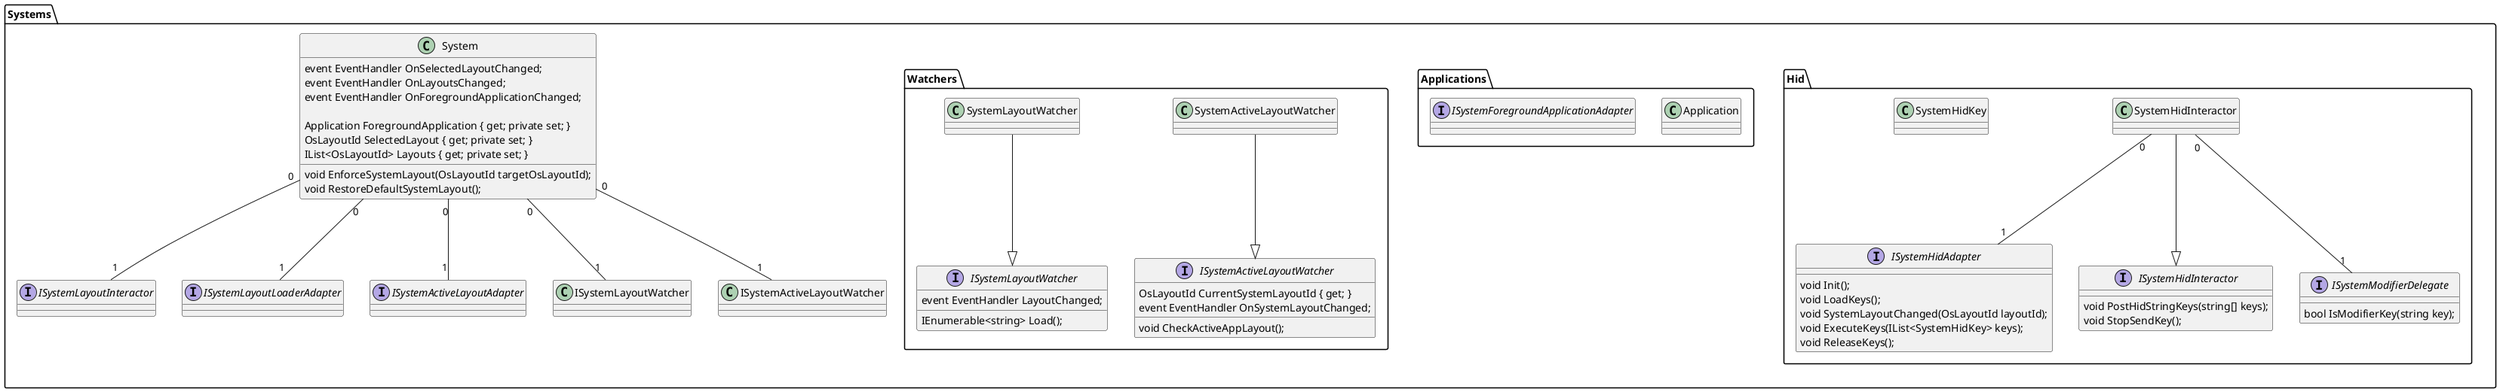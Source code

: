 @startuml

    together {
        
        package Systems {

            interface ISystemLayoutInteractor {

            }

            interface ISystemLayoutLoaderAdapter {

            }

            interface ISystemActiveLayoutAdapter {

            }

            class System {

                event EventHandler OnSelectedLayoutChanged;
                event EventHandler OnLayoutsChanged;
                event EventHandler OnForegroundApplicationChanged;

                Application ForegroundApplication { get; private set; }
                OsLayoutId SelectedLayout { get; private set; }
                IList<OsLayoutId> Layouts { get; private set; }

                void EnforceSystemLayout(OsLayoutId targetOsLayoutId);
                void RestoreDefaultSystemLayout();

            }

            System "0" -- "1" ISystemLayoutLoaderAdapter
            System "0" -- "1" ISystemActiveLayoutAdapter
            System "0" -- "1" ISystemLayoutWatcher
            System "0" -- "1" ISystemActiveLayoutWatcher
            System "0" -- "1" ISystemLayoutInteractor

            together {

                package Hid {

                    interface ISystemHidAdapter {
                        void Init();
                        void LoadKeys();
                        void SystemLayoutChanged(OsLayoutId layoutId);
                        void ExecuteKeys(IList<SystemHidKey> keys);
                        void ReleaseKeys();
                    }

                    interface ISystemHidInteractor {
                        void PostHidStringKeys(string[] keys);
                        void StopSendKey();
                    }

                    interface ISystemModifierDelegate {
                        bool IsModifierKey(string key);
                    }

                    class SystemHidInteractor {
                        
                    }

                    class SystemHidKey {

                    }

                    SystemHidInteractor --|> ISystemHidInteractor
                    SystemHidInteractor "0" -- "1" ISystemHidAdapter
                    SystemHidInteractor "0" -- "1" ISystemModifierDelegate

                }

            }

            together {

                package Applications {

                    class Application {

                    }

                    interface ISystemForegroundApplicationAdapter {

                    }

                }

            }

            together {

                package Watchers {

                    interface ISystemActiveLayoutWatcher {
                        OsLayoutId CurrentSystemLayoutId { get; }
                        event EventHandler OnSystemLayoutChanged;
                        void CheckActiveAppLayout();
                    }

                    interface ISystemLayoutWatcher {
                        event EventHandler LayoutChanged;
                        IEnumerable<string> Load();
                    }

                    class SystemActiveLayoutWatcher {

                    }

                    class SystemLayoutWatcher {

                    }

                    SystemActiveLayoutWatcher --|> ISystemActiveLayoutWatcher
                    SystemLayoutWatcher --|> ISystemLayoutWatcher

                }

            }

        }

    }

@enduml